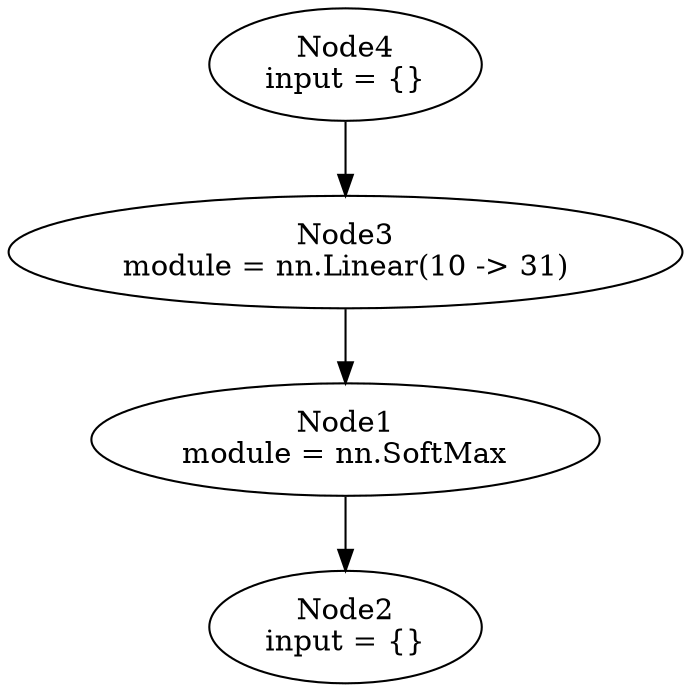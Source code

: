 digraph G {
	graph [bb="0,0,257.39,322.96"];
	node [label="\N",
		shape=oval
	];
	n1	 [height=0.74639,
		label="Node1\nmodule = nn.SoftMax",
		pos="128.69,116.61",
		tooltip="[[string \"g_softMax = nn.SoftMax()(g_linear)\"]]:1",
		width=2.7302];
	n2	 [height=0.74639,
		label="Node2\ninput = {}",
		pos="128.69,26.87",
		tooltip="[[C]]:-1",
		width=1.4535];
	n1 -> n2	 [pos="e,128.69,53.874 128.69,89.285 128.69,81.319 128.69,72.428 128.69,63.939"];
	n3	 [height=0.74639,
		label="Node3\nmodule = nn.Linear(10 -> 31)",
		pos="128.69,206.35",
		tooltip="[[string \"g_linear = nn.Linear(dimh, dimx)()\"]]:1",
		width=3.5748];
	n3 -> n1	 [pos="e,128.69,143.61 128.69,179.03 128.69,171.06 128.69,162.17 128.69,153.68"];
	n4	 [height=0.74639,
		label="Node4\ninput = {}",
		pos="128.69,296.09",
		tooltip="[[C]]:-1",
		width=1.4535];
	n4 -> n3	 [pos="e,128.69,233.35 128.69,268.77 128.69,260.8 128.69,251.91 128.69,243.42"];
}
